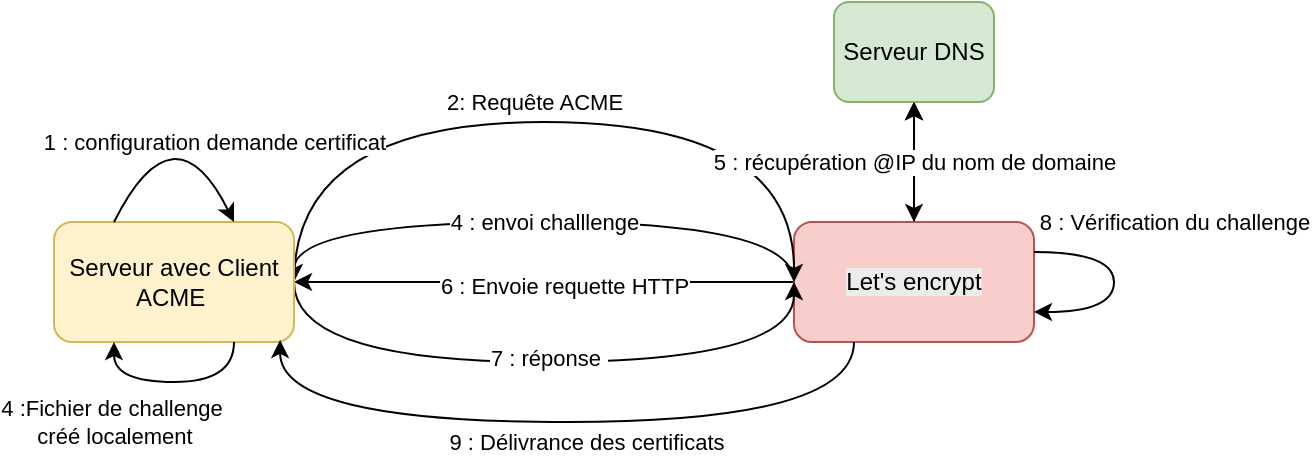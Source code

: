 <mxfile version="27.0.5">
  <diagram name="Page-1" id="tk3NyB5V9lzqWADNn98i">
    <mxGraphModel dx="1426" dy="875" grid="1" gridSize="10" guides="1" tooltips="1" connect="1" arrows="1" fold="1" page="1" pageScale="1" pageWidth="827" pageHeight="1169" math="0" shadow="0">
      <root>
        <mxCell id="0" />
        <mxCell id="1" parent="0" />
        <mxCell id="MogI3ruXPhINnXVpXvX7-12" style="edgeStyle=orthogonalEdgeStyle;rounded=0;orthogonalLoop=1;jettySize=auto;html=1;exitX=0;exitY=0.5;exitDx=0;exitDy=0;entryX=1;entryY=0.5;entryDx=0;entryDy=0;curved=1;" edge="1" parent="1" source="MogI3ruXPhINnXVpXvX7-1" target="MogI3ruXPhINnXVpXvX7-2">
          <mxGeometry relative="1" as="geometry" />
        </mxCell>
        <mxCell id="MogI3ruXPhINnXVpXvX7-13" value="6 : Envoie requette HTTP" style="edgeLabel;html=1;align=center;verticalAlign=middle;resizable=0;points=[];" vertex="1" connectable="0" parent="MogI3ruXPhINnXVpXvX7-12">
          <mxGeometry x="-0.08" y="2" relative="1" as="geometry">
            <mxPoint as="offset" />
          </mxGeometry>
        </mxCell>
        <mxCell id="MogI3ruXPhINnXVpXvX7-22" value="" style="edgeStyle=orthogonalEdgeStyle;rounded=0;orthogonalLoop=1;jettySize=auto;html=1;" edge="1" parent="1" source="MogI3ruXPhINnXVpXvX7-1" target="MogI3ruXPhINnXVpXvX7-20">
          <mxGeometry relative="1" as="geometry" />
        </mxCell>
        <mxCell id="MogI3ruXPhINnXVpXvX7-24" value="" style="edgeStyle=orthogonalEdgeStyle;rounded=0;orthogonalLoop=1;jettySize=auto;html=1;" edge="1" parent="1" source="MogI3ruXPhINnXVpXvX7-1" target="MogI3ruXPhINnXVpXvX7-20">
          <mxGeometry relative="1" as="geometry" />
        </mxCell>
        <mxCell id="MogI3ruXPhINnXVpXvX7-27" value="4 : envoi challlenge" style="edgeStyle=orthogonalEdgeStyle;rounded=0;orthogonalLoop=1;jettySize=auto;html=1;exitX=0;exitY=0.5;exitDx=0;exitDy=0;entryX=1;entryY=0.5;entryDx=0;entryDy=0;curved=1;" edge="1" parent="1" source="MogI3ruXPhINnXVpXvX7-1" target="MogI3ruXPhINnXVpXvX7-2">
          <mxGeometry relative="1" as="geometry">
            <Array as="points">
              <mxPoint x="530" y="170" />
              <mxPoint x="280" y="170" />
            </Array>
          </mxGeometry>
        </mxCell>
        <mxCell id="MogI3ruXPhINnXVpXvX7-1" value="&lt;span style=&quot;color: rgb(0, 0, 0); font-family: Helvetica; font-size: 12px; font-style: normal; font-variant-ligatures: normal; font-variant-caps: normal; font-weight: 400; letter-spacing: normal; orphans: 2; text-align: center; text-indent: 0px; text-transform: none; widows: 2; word-spacing: 0px; -webkit-text-stroke-width: 0px; white-space: normal; background-color: rgb(236, 236, 236); text-decoration-thickness: initial; text-decoration-style: initial; text-decoration-color: initial; display: inline !important; float: none;&quot;&gt;Let&#39;s encrypt&lt;/span&gt;" style="rounded=1;whiteSpace=wrap;html=1;fillColor=#f8cecc;strokeColor=#b85450;" vertex="1" parent="1">
          <mxGeometry x="530" y="170" width="120" height="60" as="geometry" />
        </mxCell>
        <mxCell id="MogI3ruXPhINnXVpXvX7-4" style="edgeStyle=orthogonalEdgeStyle;rounded=0;orthogonalLoop=1;jettySize=auto;html=1;exitX=1;exitY=0.5;exitDx=0;exitDy=0;entryX=0;entryY=0.5;entryDx=0;entryDy=0;curved=1;" edge="1" parent="1" source="MogI3ruXPhINnXVpXvX7-2" target="MogI3ruXPhINnXVpXvX7-1">
          <mxGeometry relative="1" as="geometry">
            <Array as="points">
              <mxPoint x="280" y="120" />
              <mxPoint x="530" y="120" />
            </Array>
          </mxGeometry>
        </mxCell>
        <mxCell id="MogI3ruXPhINnXVpXvX7-5" value="2&lt;span style=&quot;background-color: light-dark(#ffffff, var(--ge-dark-color, #121212)); color: light-dark(rgb(0, 0, 0), rgb(255, 255, 255));&quot;&gt;: Requête ACME&lt;/span&gt;" style="edgeLabel;html=1;align=center;verticalAlign=middle;resizable=0;points=[];" vertex="1" connectable="0" parent="MogI3ruXPhINnXVpXvX7-4">
          <mxGeometry x="0.12" relative="1" as="geometry">
            <mxPoint x="-30" y="-10" as="offset" />
          </mxGeometry>
        </mxCell>
        <mxCell id="MogI3ruXPhINnXVpXvX7-14" style="edgeStyle=orthogonalEdgeStyle;rounded=0;orthogonalLoop=1;jettySize=auto;html=1;exitX=1;exitY=0.5;exitDx=0;exitDy=0;entryX=0;entryY=0.5;entryDx=0;entryDy=0;curved=1;" edge="1" parent="1" source="MogI3ruXPhINnXVpXvX7-2" target="MogI3ruXPhINnXVpXvX7-1">
          <mxGeometry relative="1" as="geometry">
            <Array as="points">
              <mxPoint x="280" y="240" />
              <mxPoint x="530" y="240" />
            </Array>
          </mxGeometry>
        </mxCell>
        <mxCell id="MogI3ruXPhINnXVpXvX7-15" value="7 : réponse&amp;nbsp;" style="edgeLabel;html=1;align=center;verticalAlign=middle;resizable=0;points=[];" vertex="1" connectable="0" parent="MogI3ruXPhINnXVpXvX7-14">
          <mxGeometry x="0.012" y="2" relative="1" as="geometry">
            <mxPoint as="offset" />
          </mxGeometry>
        </mxCell>
        <mxCell id="MogI3ruXPhINnXVpXvX7-2" value="Serveur avec Client ACME&amp;nbsp;" style="rounded=1;whiteSpace=wrap;html=1;fillColor=#fff2cc;strokeColor=#d6b656;" vertex="1" parent="1">
          <mxGeometry x="160" y="170" width="120" height="60" as="geometry" />
        </mxCell>
        <mxCell id="MogI3ruXPhINnXVpXvX7-6" style="edgeStyle=orthogonalEdgeStyle;rounded=0;orthogonalLoop=1;jettySize=auto;html=1;exitX=0.75;exitY=1;exitDx=0;exitDy=0;entryX=0.25;entryY=1;entryDx=0;entryDy=0;curved=1;" edge="1" parent="1" source="MogI3ruXPhINnXVpXvX7-2" target="MogI3ruXPhINnXVpXvX7-2">
          <mxGeometry relative="1" as="geometry" />
        </mxCell>
        <mxCell id="MogI3ruXPhINnXVpXvX7-7" value="4 :Fichier de challenge&amp;nbsp;&lt;div&gt;créé localement&lt;/div&gt;" style="edgeLabel;html=1;align=center;verticalAlign=middle;resizable=0;points=[];" vertex="1" connectable="0" parent="MogI3ruXPhINnXVpXvX7-6">
          <mxGeometry x="-0.18" y="2" relative="1" as="geometry">
            <mxPoint x="-39" y="18" as="offset" />
          </mxGeometry>
        </mxCell>
        <mxCell id="MogI3ruXPhINnXVpXvX7-16" style="edgeStyle=orthogonalEdgeStyle;rounded=0;orthogonalLoop=1;jettySize=auto;html=1;exitX=1;exitY=0.25;exitDx=0;exitDy=0;entryX=1;entryY=0.75;entryDx=0;entryDy=0;curved=1;" edge="1" parent="1" source="MogI3ruXPhINnXVpXvX7-1" target="MogI3ruXPhINnXVpXvX7-1">
          <mxGeometry relative="1" as="geometry">
            <Array as="points">
              <mxPoint x="690" y="185" />
              <mxPoint x="690" y="215" />
            </Array>
          </mxGeometry>
        </mxCell>
        <mxCell id="MogI3ruXPhINnXVpXvX7-17" value="8 : Vérification du challenge" style="edgeLabel;html=1;align=center;verticalAlign=middle;resizable=0;points=[];" vertex="1" connectable="0" parent="MogI3ruXPhINnXVpXvX7-16">
          <mxGeometry x="-0.054" y="3" relative="1" as="geometry">
            <mxPoint x="27" y="-27" as="offset" />
          </mxGeometry>
        </mxCell>
        <mxCell id="MogI3ruXPhINnXVpXvX7-18" style="edgeStyle=orthogonalEdgeStyle;rounded=0;orthogonalLoop=1;jettySize=auto;html=1;exitX=0.25;exitY=1;exitDx=0;exitDy=0;entryX=0.942;entryY=0.983;entryDx=0;entryDy=0;entryPerimeter=0;curved=1;" edge="1" parent="1" source="MogI3ruXPhINnXVpXvX7-1" target="MogI3ruXPhINnXVpXvX7-2">
          <mxGeometry relative="1" as="geometry">
            <Array as="points">
              <mxPoint x="560" y="270" />
              <mxPoint x="273" y="270" />
            </Array>
          </mxGeometry>
        </mxCell>
        <mxCell id="MogI3ruXPhINnXVpXvX7-19" value="9&lt;span style=&quot;background-color: light-dark(#ffffff, var(--ge-dark-color, #121212)); color: light-dark(rgb(0, 0, 0), rgb(255, 255, 255));&quot;&gt;&amp;nbsp;: Délivrance des certificats&lt;/span&gt;" style="edgeLabel;html=1;align=center;verticalAlign=middle;resizable=0;points=[];" vertex="1" connectable="0" parent="MogI3ruXPhINnXVpXvX7-18">
          <mxGeometry x="-0.054" y="2" relative="1" as="geometry">
            <mxPoint y="8" as="offset" />
          </mxGeometry>
        </mxCell>
        <mxCell id="MogI3ruXPhINnXVpXvX7-20" value="Serveur DNS" style="rounded=1;whiteSpace=wrap;html=1;fillColor=#d5e8d4;strokeColor=#82b366;" vertex="1" parent="1">
          <mxGeometry x="550" y="60" width="80" height="50" as="geometry" />
        </mxCell>
        <mxCell id="MogI3ruXPhINnXVpXvX7-21" value="5 : récupération @IP du nom de domaine" style="endArrow=classic;startArrow=classic;html=1;rounded=0;entryX=0.5;entryY=1;entryDx=0;entryDy=0;" edge="1" parent="1" target="MogI3ruXPhINnXVpXvX7-20">
          <mxGeometry width="50" height="50" relative="1" as="geometry">
            <mxPoint x="590" y="170" as="sourcePoint" />
            <mxPoint x="640" y="250" as="targetPoint" />
          </mxGeometry>
        </mxCell>
        <mxCell id="MogI3ruXPhINnXVpXvX7-26" value="1 : configuration demande certificat" style="endArrow=classic;html=1;rounded=0;edgeStyle=orthogonalEdgeStyle;curved=1;entryX=0.75;entryY=0;entryDx=0;entryDy=0;exitX=0.25;exitY=0;exitDx=0;exitDy=0;" edge="1" parent="1" source="MogI3ruXPhINnXVpXvX7-2" target="MogI3ruXPhINnXVpXvX7-2">
          <mxGeometry x="0.4" y="9" width="50" height="50" relative="1" as="geometry">
            <mxPoint x="390" y="480" as="sourcePoint" />
            <mxPoint x="440" y="430" as="targetPoint" />
            <Array as="points">
              <mxPoint x="220" y="110" />
            </Array>
            <mxPoint as="offset" />
          </mxGeometry>
        </mxCell>
      </root>
    </mxGraphModel>
  </diagram>
</mxfile>
